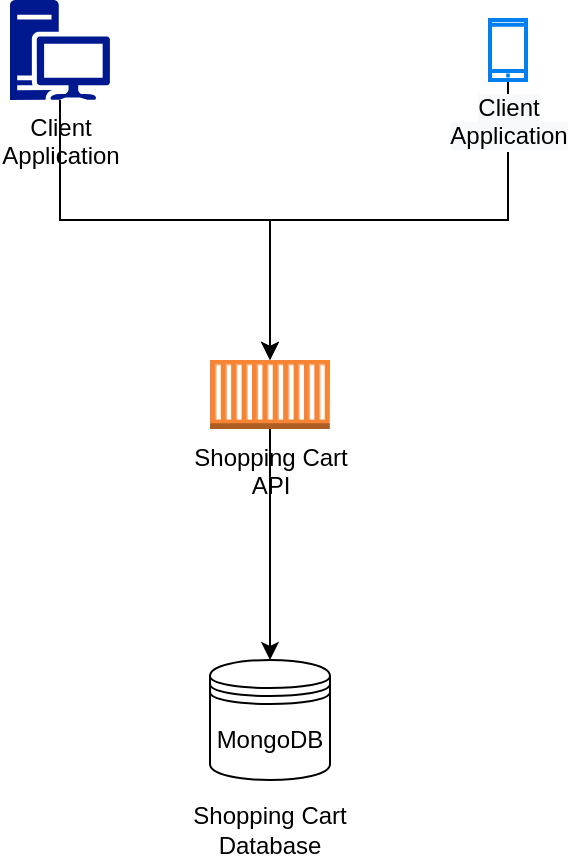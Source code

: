 <mxfile version="20.2.3" type="device"><diagram id="ZuEQ1nRCh-mEHrjxcN3F" name="Page-1"><mxGraphModel dx="862" dy="1645" grid="1" gridSize="10" guides="1" tooltips="1" connect="1" arrows="1" fold="1" page="1" pageScale="1" pageWidth="850" pageHeight="1100" math="0" shadow="0"><root><mxCell id="0"/><mxCell id="1" parent="0"/><mxCell id="Lx2tE7VzEvFUEj60qS4i-4" style="edgeStyle=orthogonalEdgeStyle;rounded=0;orthogonalLoop=1;jettySize=auto;html=1;entryX=0.5;entryY=0;entryDx=0;entryDy=0;" edge="1" parent="1" source="Lx2tE7VzEvFUEj60qS4i-1" target="Lx2tE7VzEvFUEj60qS4i-3"><mxGeometry relative="1" as="geometry"/></mxCell><mxCell id="Lx2tE7VzEvFUEj60qS4i-1" value="Shopping Cart &lt;br&gt;API" style="outlineConnect=0;dashed=0;verticalLabelPosition=bottom;verticalAlign=top;align=center;html=1;shape=mxgraph.aws3.ec2_compute_container;fillColor=#F58534;gradientColor=none;" vertex="1" parent="1"><mxGeometry x="390" y="-280" width="60" height="34.5" as="geometry"/></mxCell><mxCell id="Lx2tE7VzEvFUEj60qS4i-3" value="MongoDB" style="shape=datastore;whiteSpace=wrap;html=1;" vertex="1" parent="1"><mxGeometry x="390" y="-130" width="60" height="60" as="geometry"/></mxCell><mxCell id="Lx2tE7VzEvFUEj60qS4i-6" style="edgeStyle=orthogonalEdgeStyle;rounded=0;orthogonalLoop=1;jettySize=auto;html=1;" edge="1" parent="1" source="Lx2tE7VzEvFUEj60qS4i-5" target="Lx2tE7VzEvFUEj60qS4i-1"><mxGeometry relative="1" as="geometry"><Array as="points"><mxPoint x="315" y="-350"/><mxPoint x="420" y="-350"/></Array></mxGeometry></mxCell><mxCell id="Lx2tE7VzEvFUEj60qS4i-5" value="Client &lt;br&gt;Application" style="sketch=0;aspect=fixed;pointerEvents=1;shadow=0;dashed=0;html=1;strokeColor=none;labelPosition=center;verticalLabelPosition=bottom;verticalAlign=top;align=center;fillColor=#00188D;shape=mxgraph.mscae.enterprise.workstation_client" vertex="1" parent="1"><mxGeometry x="290" y="-460" width="50" height="50" as="geometry"/></mxCell><mxCell id="Lx2tE7VzEvFUEj60qS4i-8" style="edgeStyle=orthogonalEdgeStyle;rounded=0;orthogonalLoop=1;jettySize=auto;html=1;" edge="1" parent="1" source="Lx2tE7VzEvFUEj60qS4i-7" target="Lx2tE7VzEvFUEj60qS4i-1"><mxGeometry relative="1" as="geometry"><Array as="points"><mxPoint x="539" y="-350"/><mxPoint x="420" y="-350"/></Array></mxGeometry></mxCell><mxCell id="Lx2tE7VzEvFUEj60qS4i-7" value="&lt;span style=&quot;background-color: rgb(248, 249, 250);&quot;&gt;Client&lt;/span&gt;&lt;br style=&quot;background-color: rgb(248, 249, 250);&quot;&gt;&lt;span style=&quot;background-color: rgb(248, 249, 250);&quot;&gt;Application&lt;/span&gt;" style="html=1;verticalLabelPosition=bottom;align=center;labelBackgroundColor=#ffffff;verticalAlign=top;strokeWidth=2;strokeColor=#0080F0;shadow=0;dashed=0;shape=mxgraph.ios7.icons.smartphone;" vertex="1" parent="1"><mxGeometry x="530" y="-450" width="18" height="30" as="geometry"/></mxCell><mxCell id="Lx2tE7VzEvFUEj60qS4i-9" value="Shopping Cart Database" style="text;html=1;strokeColor=none;fillColor=none;align=center;verticalAlign=middle;whiteSpace=wrap;rounded=0;" vertex="1" parent="1"><mxGeometry x="370" y="-60" width="100" height="30" as="geometry"/></mxCell></root></mxGraphModel></diagram></mxfile>
